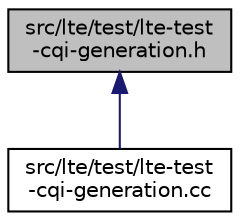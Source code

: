 digraph "src/lte/test/lte-test-cqi-generation.h"
{
 // LATEX_PDF_SIZE
  edge [fontname="Helvetica",fontsize="10",labelfontname="Helvetica",labelfontsize="10"];
  node [fontname="Helvetica",fontsize="10",shape=record];
  Node1 [label="src/lte/test/lte-test\l-cqi-generation.h",height=0.2,width=0.4,color="black", fillcolor="grey75", style="filled", fontcolor="black",tooltip=" "];
  Node1 -> Node2 [dir="back",color="midnightblue",fontsize="10",style="solid",fontname="Helvetica"];
  Node2 [label="src/lte/test/lte-test\l-cqi-generation.cc",height=0.2,width=0.4,color="black", fillcolor="white", style="filled",URL="$lte-test-cqi-generation_8cc.html",tooltip=" "];
}
